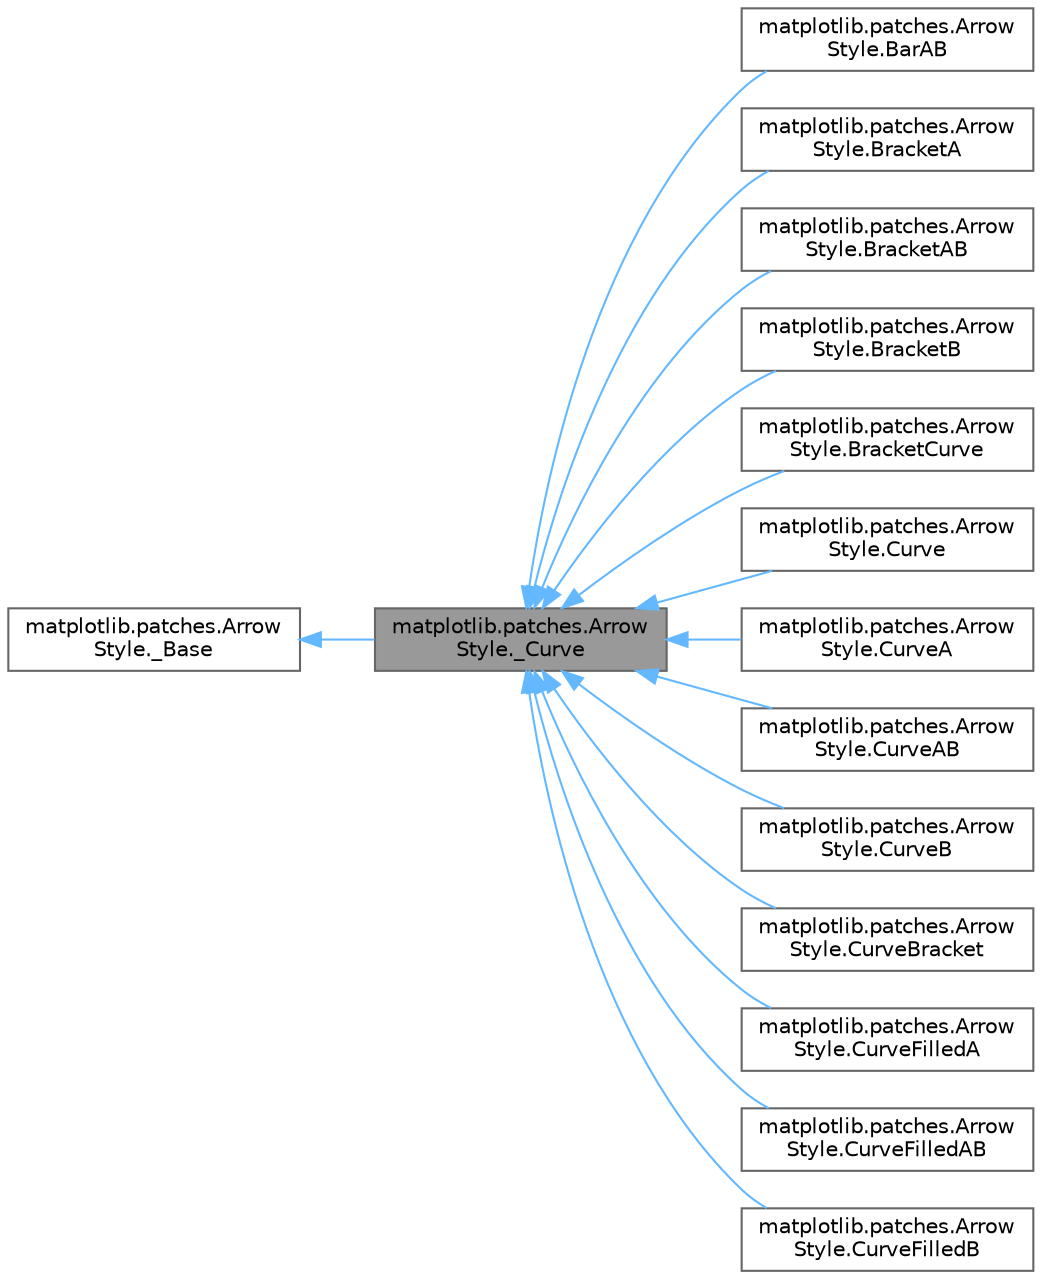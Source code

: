 digraph "matplotlib.patches.ArrowStyle._Curve"
{
 // LATEX_PDF_SIZE
  bgcolor="transparent";
  edge [fontname=Helvetica,fontsize=10,labelfontname=Helvetica,labelfontsize=10];
  node [fontname=Helvetica,fontsize=10,shape=box,height=0.2,width=0.4];
  rankdir="LR";
  Node1 [id="Node000001",label="matplotlib.patches.Arrow\lStyle._Curve",height=0.2,width=0.4,color="gray40", fillcolor="grey60", style="filled", fontcolor="black",tooltip=" "];
  Node2 -> Node1 [id="edge1_Node000001_Node000002",dir="back",color="steelblue1",style="solid",tooltip=" "];
  Node2 [id="Node000002",label="matplotlib.patches.Arrow\lStyle._Base",height=0.2,width=0.4,color="gray40", fillcolor="white", style="filled",URL="$d1/d69/classmatplotlib_1_1patches_1_1ArrowStyle_1_1__Base.html",tooltip=" "];
  Node1 -> Node3 [id="edge2_Node000001_Node000003",dir="back",color="steelblue1",style="solid",tooltip=" "];
  Node3 [id="Node000003",label="matplotlib.patches.Arrow\lStyle.BarAB",height=0.2,width=0.4,color="gray40", fillcolor="white", style="filled",URL="$d0/da1/classmatplotlib_1_1patches_1_1ArrowStyle_1_1BarAB.html",tooltip=" "];
  Node1 -> Node4 [id="edge3_Node000001_Node000004",dir="back",color="steelblue1",style="solid",tooltip=" "];
  Node4 [id="Node000004",label="matplotlib.patches.Arrow\lStyle.BracketA",height=0.2,width=0.4,color="gray40", fillcolor="white", style="filled",URL="$dd/d50/classmatplotlib_1_1patches_1_1ArrowStyle_1_1BracketA.html",tooltip=" "];
  Node1 -> Node5 [id="edge4_Node000001_Node000005",dir="back",color="steelblue1",style="solid",tooltip=" "];
  Node5 [id="Node000005",label="matplotlib.patches.Arrow\lStyle.BracketAB",height=0.2,width=0.4,color="gray40", fillcolor="white", style="filled",URL="$d8/d8a/classmatplotlib_1_1patches_1_1ArrowStyle_1_1BracketAB.html",tooltip=" "];
  Node1 -> Node6 [id="edge5_Node000001_Node000006",dir="back",color="steelblue1",style="solid",tooltip=" "];
  Node6 [id="Node000006",label="matplotlib.patches.Arrow\lStyle.BracketB",height=0.2,width=0.4,color="gray40", fillcolor="white", style="filled",URL="$d1/dd6/classmatplotlib_1_1patches_1_1ArrowStyle_1_1BracketB.html",tooltip=" "];
  Node1 -> Node7 [id="edge6_Node000001_Node000007",dir="back",color="steelblue1",style="solid",tooltip=" "];
  Node7 [id="Node000007",label="matplotlib.patches.Arrow\lStyle.BracketCurve",height=0.2,width=0.4,color="gray40", fillcolor="white", style="filled",URL="$d9/da1/classmatplotlib_1_1patches_1_1ArrowStyle_1_1BracketCurve.html",tooltip=" "];
  Node1 -> Node8 [id="edge7_Node000001_Node000008",dir="back",color="steelblue1",style="solid",tooltip=" "];
  Node8 [id="Node000008",label="matplotlib.patches.Arrow\lStyle.Curve",height=0.2,width=0.4,color="gray40", fillcolor="white", style="filled",URL="$d7/de8/classmatplotlib_1_1patches_1_1ArrowStyle_1_1Curve.html",tooltip=" "];
  Node1 -> Node9 [id="edge8_Node000001_Node000009",dir="back",color="steelblue1",style="solid",tooltip=" "];
  Node9 [id="Node000009",label="matplotlib.patches.Arrow\lStyle.CurveA",height=0.2,width=0.4,color="gray40", fillcolor="white", style="filled",URL="$da/d5d/classmatplotlib_1_1patches_1_1ArrowStyle_1_1CurveA.html",tooltip=" "];
  Node1 -> Node10 [id="edge9_Node000001_Node000010",dir="back",color="steelblue1",style="solid",tooltip=" "];
  Node10 [id="Node000010",label="matplotlib.patches.Arrow\lStyle.CurveAB",height=0.2,width=0.4,color="gray40", fillcolor="white", style="filled",URL="$dc/dda/classmatplotlib_1_1patches_1_1ArrowStyle_1_1CurveAB.html",tooltip=" "];
  Node1 -> Node11 [id="edge10_Node000001_Node000011",dir="back",color="steelblue1",style="solid",tooltip=" "];
  Node11 [id="Node000011",label="matplotlib.patches.Arrow\lStyle.CurveB",height=0.2,width=0.4,color="gray40", fillcolor="white", style="filled",URL="$df/db4/classmatplotlib_1_1patches_1_1ArrowStyle_1_1CurveB.html",tooltip=" "];
  Node1 -> Node12 [id="edge11_Node000001_Node000012",dir="back",color="steelblue1",style="solid",tooltip=" "];
  Node12 [id="Node000012",label="matplotlib.patches.Arrow\lStyle.CurveBracket",height=0.2,width=0.4,color="gray40", fillcolor="white", style="filled",URL="$d6/d3f/classmatplotlib_1_1patches_1_1ArrowStyle_1_1CurveBracket.html",tooltip=" "];
  Node1 -> Node13 [id="edge12_Node000001_Node000013",dir="back",color="steelblue1",style="solid",tooltip=" "];
  Node13 [id="Node000013",label="matplotlib.patches.Arrow\lStyle.CurveFilledA",height=0.2,width=0.4,color="gray40", fillcolor="white", style="filled",URL="$d3/d0d/classmatplotlib_1_1patches_1_1ArrowStyle_1_1CurveFilledA.html",tooltip=" "];
  Node1 -> Node14 [id="edge13_Node000001_Node000014",dir="back",color="steelblue1",style="solid",tooltip=" "];
  Node14 [id="Node000014",label="matplotlib.patches.Arrow\lStyle.CurveFilledAB",height=0.2,width=0.4,color="gray40", fillcolor="white", style="filled",URL="$d9/db2/classmatplotlib_1_1patches_1_1ArrowStyle_1_1CurveFilledAB.html",tooltip=" "];
  Node1 -> Node15 [id="edge14_Node000001_Node000015",dir="back",color="steelblue1",style="solid",tooltip=" "];
  Node15 [id="Node000015",label="matplotlib.patches.Arrow\lStyle.CurveFilledB",height=0.2,width=0.4,color="gray40", fillcolor="white", style="filled",URL="$d9/d7d/classmatplotlib_1_1patches_1_1ArrowStyle_1_1CurveFilledB.html",tooltip=" "];
}
